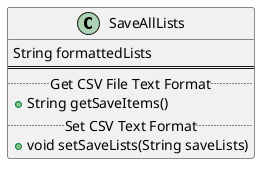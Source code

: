 @startuml
class SaveAllLists{
String formattedLists
==
.. Get CSV File Text Format ..
+ String getSaveItems()
.. Set CSV Text Format ..
+ void setSaveLists(String saveLists)
}

@enduml